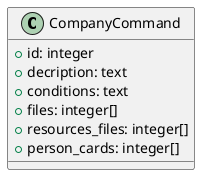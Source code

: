 @startuml
class CompanyCommand {
    +id: integer
'    Описание команды (поле комментария в свободной форме)
    +decription: text
'    Условия привлечения команды (поле комментария
'    в свободной форме), в поле комментария как шаблон
'    задать пункты: Возможный объем привлечения,
'    Длительность привлечения, Информация о ставках,
'    Возможность привлечения как аутстафф без руководителя)
    +conditions: text
'    Файлы (Файл категории Сертификат, обязательно должен
'    иметь тестовое описание, и попадать в поисковую выдачу
'    при поиске по сертификатам)
    +files: integer[]
'    Ресурсы (группы файлов 1) общая информация по ресурсам
'    и ставкам 2) резюме (с возможностью проставить
'    комментарий, текст должен быть длинный)
    +resources_files: integer[]
    +person_cards: integer[]
}
@enduml

{При наличии информации возможность заполнить таблицу:

Специализация (аналитик/разработчик и тп)

Грейд

Ставка (в час/без учёта НДС)

Уровень владения англ.языком

Резюме на русском языке
(возможна подгрузка нескольких файлов)

Резюме на английском языке
(возможна подгрузка нескольких файлов)

При наличии карточки ресурса в системе возможность
связать её с данным юрлицом, при этом в таблице
добавляется поле – Ссылка с возможностью перехода
на карточку ресурса.} - данная информация
связана с классом Employee членов команды и может быть
вытянута оттуда